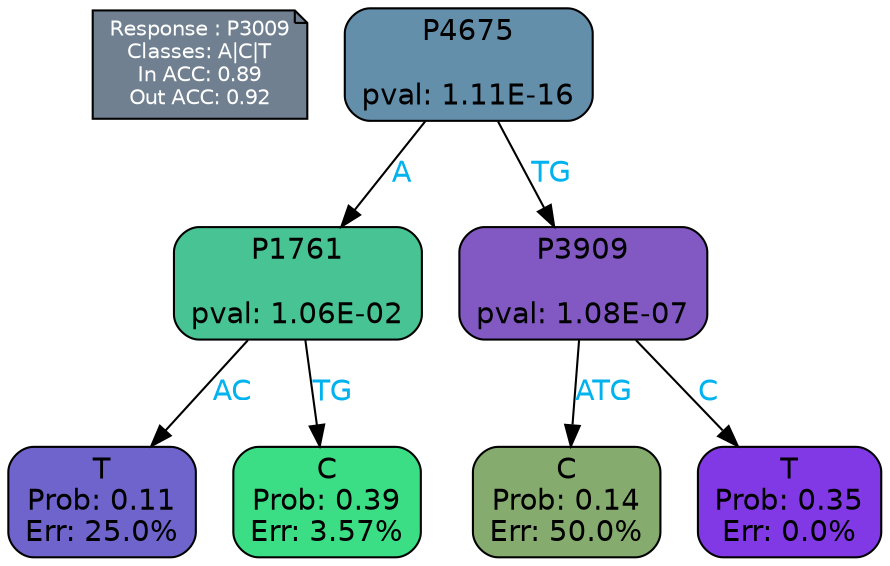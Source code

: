 digraph Tree {
node [shape=box, style="filled, rounded", color="black", fontname=helvetica] ;
graph [ranksep=equally, splines=polylines, bgcolor=transparent, dpi=600] ;
edge [fontname=helvetica] ;
LEGEND [label="Response : P3009
Classes: A|C|T
In ACC: 0.89
Out ACC: 0.92
",shape=note,align=left,style=filled,fillcolor="slategray",fontcolor="white",fontsize=10];1 [label="P4675

pval: 1.11E-16", fillcolor="#648fab"] ;
2 [label="P1761

pval: 1.06E-02", fillcolor="#47c394"] ;
3 [label="T
Prob: 0.11
Err: 25.0%", fillcolor="#6f64cc"] ;
4 [label="C
Prob: 0.39
Err: 3.57%", fillcolor="#3bde84"] ;
5 [label="P3909

pval: 1.08E-07", fillcolor="#8259c3"] ;
6 [label="C
Prob: 0.14
Err: 50.0%", fillcolor="#85ab6e"] ;
7 [label="T
Prob: 0.35
Err: 0.0%", fillcolor="#8139e5"] ;
1 -> 2 [label="A",fontcolor=deepskyblue2] ;
1 -> 5 [label="TG",fontcolor=deepskyblue2] ;
2 -> 3 [label="AC",fontcolor=deepskyblue2] ;
2 -> 4 [label="TG",fontcolor=deepskyblue2] ;
5 -> 6 [label="ATG",fontcolor=deepskyblue2] ;
5 -> 7 [label="C",fontcolor=deepskyblue2] ;
{rank = same; 3;4;6;7;}{rank = same; LEGEND;1;}}